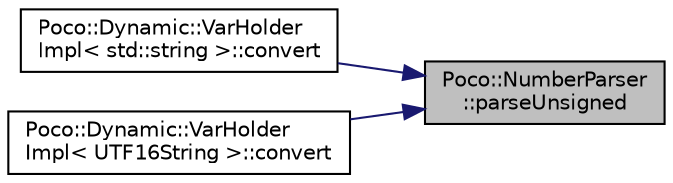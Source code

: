digraph "Poco::NumberParser::parseUnsigned"
{
 // LATEX_PDF_SIZE
  edge [fontname="Helvetica",fontsize="10",labelfontname="Helvetica",labelfontsize="10"];
  node [fontname="Helvetica",fontsize="10",shape=record];
  rankdir="RL";
  Node1 [label="Poco::NumberParser\l::parseUnsigned",height=0.2,width=0.4,color="black", fillcolor="grey75", style="filled", fontcolor="black",tooltip=" "];
  Node1 -> Node2 [dir="back",color="midnightblue",fontsize="10",style="solid"];
  Node2 [label="Poco::Dynamic::VarHolder\lImpl\< std::string \>::convert",height=0.2,width=0.4,color="black", fillcolor="white", style="filled",URL="$classPoco_1_1Dynamic_1_1VarHolderImpl_3_01std_1_1string_01_4.html#aea199aa3a8ee34e681cd0c47c5df8076",tooltip=" "];
  Node1 -> Node3 [dir="back",color="midnightblue",fontsize="10",style="solid"];
  Node3 [label="Poco::Dynamic::VarHolder\lImpl\< UTF16String \>::convert",height=0.2,width=0.4,color="black", fillcolor="white", style="filled",URL="$classPoco_1_1Dynamic_1_1VarHolderImpl_3_01UTF16String_01_4.html#abdc20a5c23e4ebefab631ec07265d780",tooltip=" "];
}
